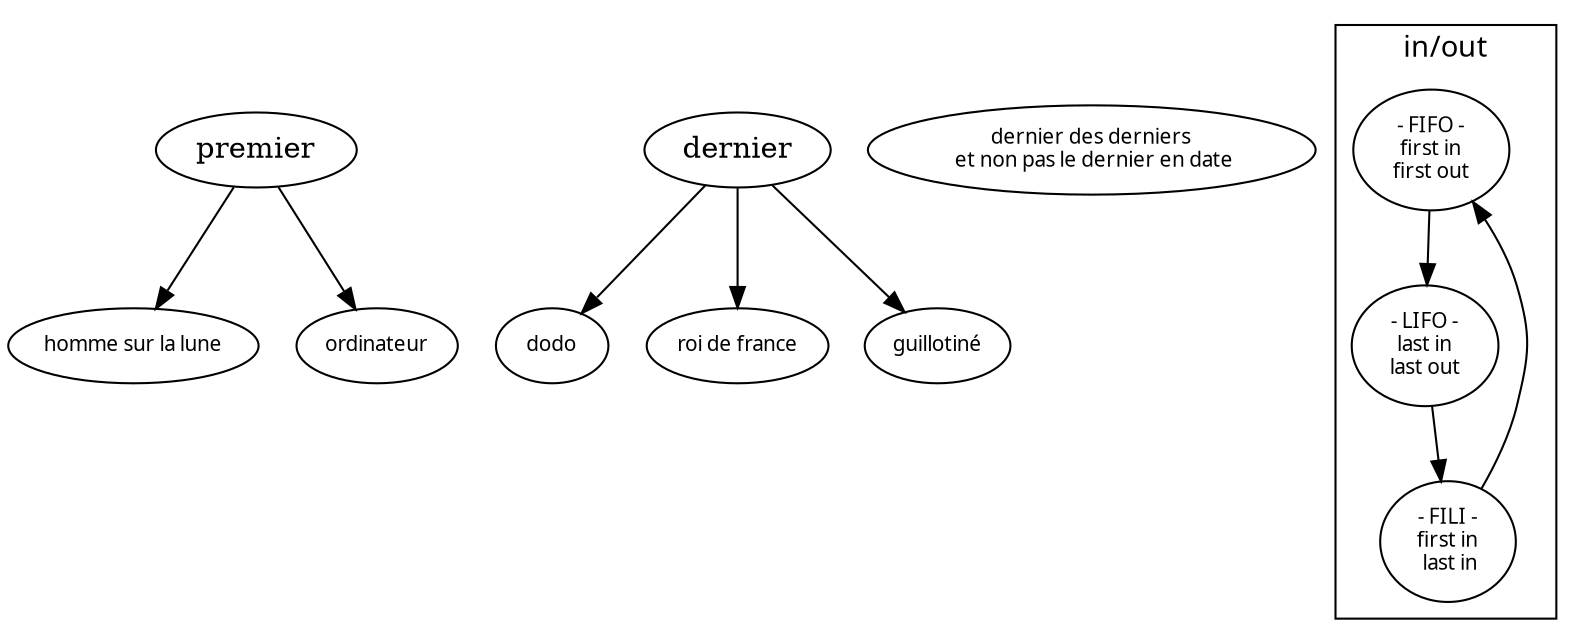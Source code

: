 digraph {

	first [label="premier"]
	last [label="dernier"]
	
	fontname="myriadpro"
	fontsize = 14
	
	
	node [fontname="myriadpro", fontsize = 10]
	edge [fontname="monaco", fontsize = 9]
		
	"dernier des derniers\n et non pas le dernier en date" 

	first -> "homme sur la lune"
	first -> "ordinateur"
	
	last -> dodo
	last -> "roi de france"
	last -> "guillotiné"

	subgraph cluster_FO{
	
		label="in/out"
		
		FIFO [label="- FIFO -\nfirst in\nfirst out"]
		LIFO [label="- LIFO -\nlast in\nlast out"]
		FILI [label="- FILI -\nfirst in\n last in"]

		FILI -> FIFO -> LIFO -> FILI
	}
	
}